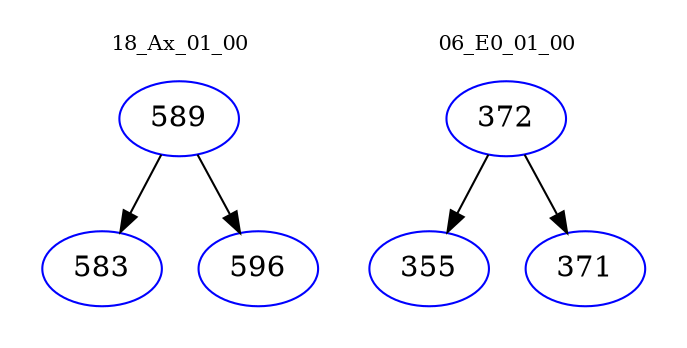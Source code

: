 digraph{
subgraph cluster_0 {
color = white
label = "18_Ax_01_00";
fontsize=10;
T0_589 [label="589", color="blue"]
T0_589 -> T0_583 [color="black"]
T0_583 [label="583", color="blue"]
T0_589 -> T0_596 [color="black"]
T0_596 [label="596", color="blue"]
}
subgraph cluster_1 {
color = white
label = "06_E0_01_00";
fontsize=10;
T1_372 [label="372", color="blue"]
T1_372 -> T1_355 [color="black"]
T1_355 [label="355", color="blue"]
T1_372 -> T1_371 [color="black"]
T1_371 [label="371", color="blue"]
}
}
